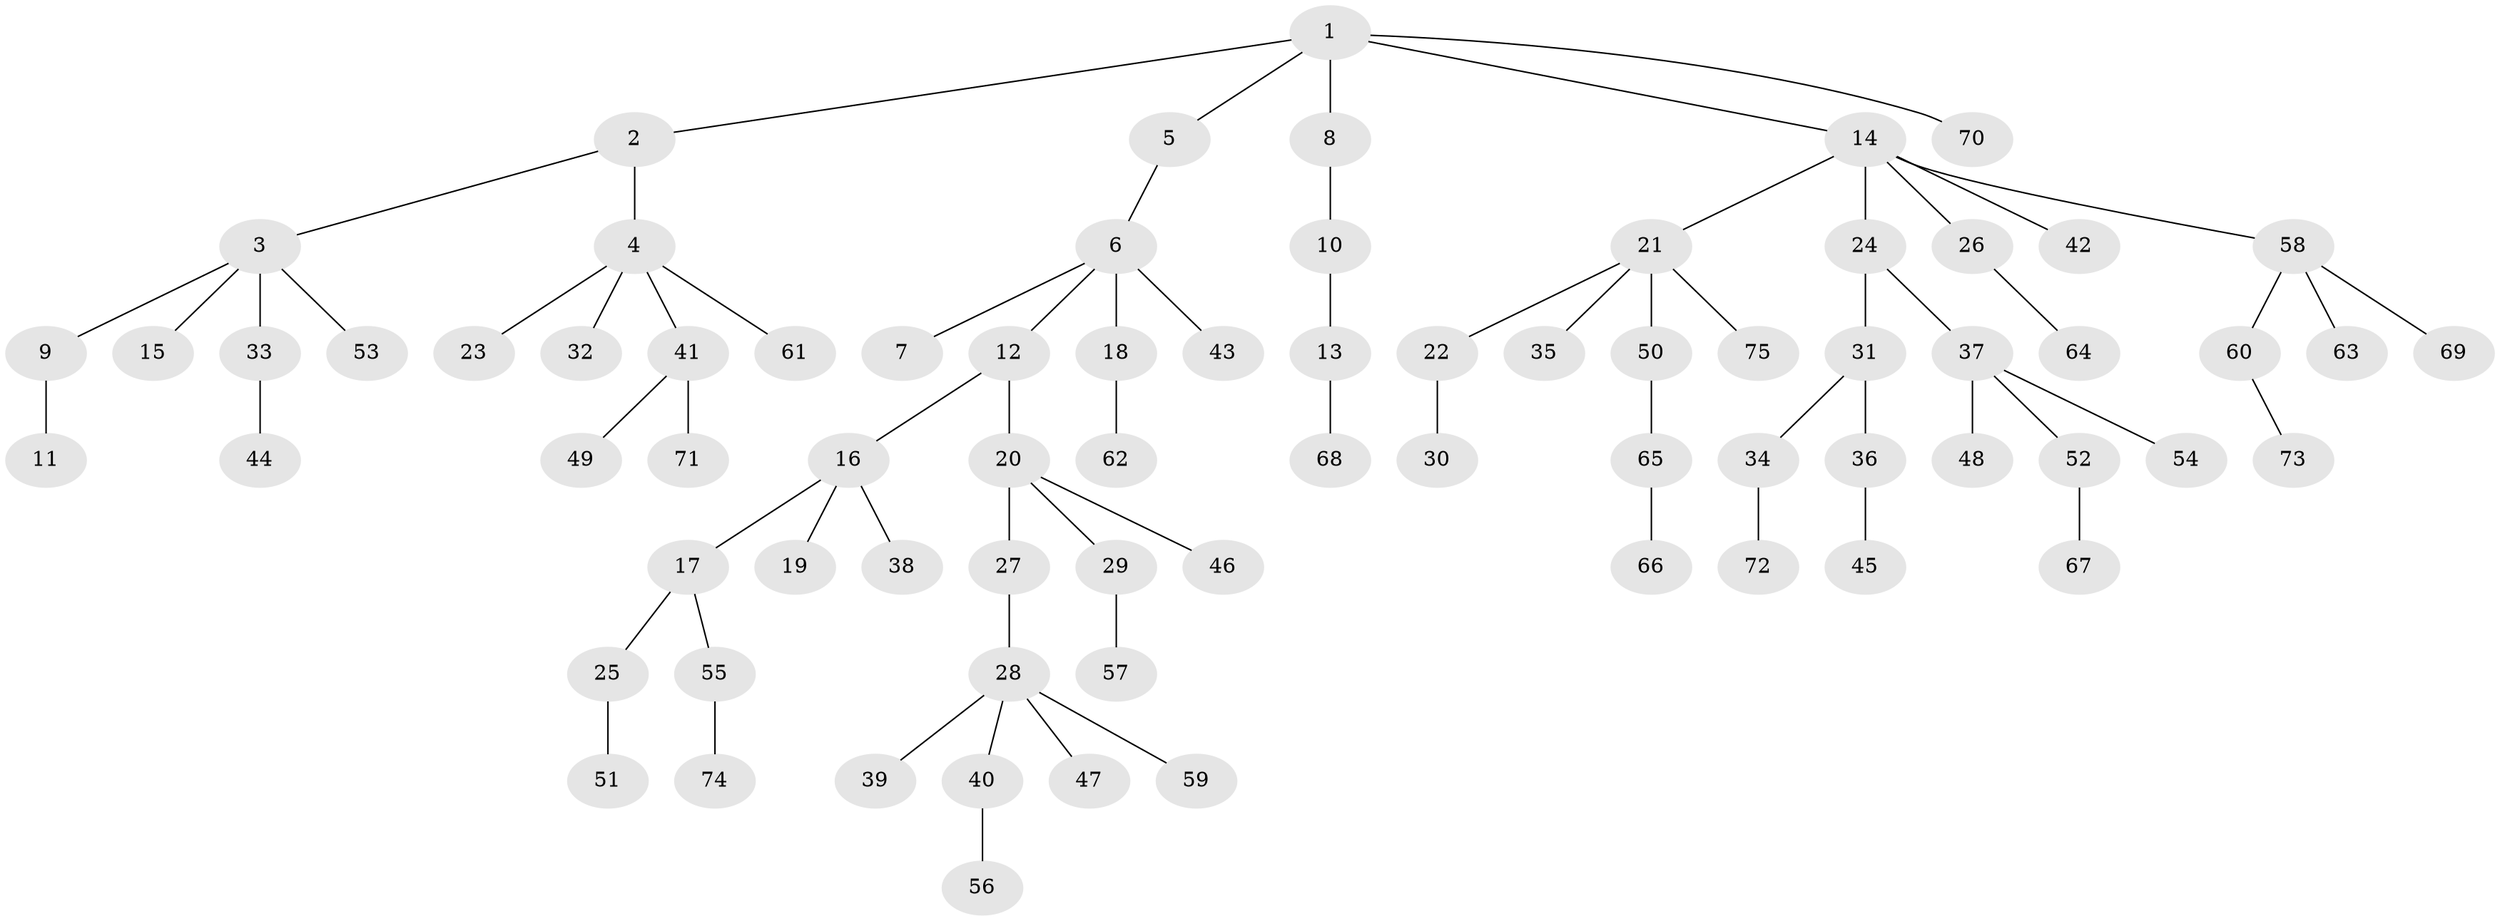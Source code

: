 // coarse degree distribution, {4: 0.08695652173913043, 3: 0.17391304347826086, 1: 0.43478260869565216, 2: 0.30434782608695654}
// Generated by graph-tools (version 1.1) at 2025/51/03/04/25 22:51:46]
// undirected, 75 vertices, 74 edges
graph export_dot {
  node [color=gray90,style=filled];
  1;
  2;
  3;
  4;
  5;
  6;
  7;
  8;
  9;
  10;
  11;
  12;
  13;
  14;
  15;
  16;
  17;
  18;
  19;
  20;
  21;
  22;
  23;
  24;
  25;
  26;
  27;
  28;
  29;
  30;
  31;
  32;
  33;
  34;
  35;
  36;
  37;
  38;
  39;
  40;
  41;
  42;
  43;
  44;
  45;
  46;
  47;
  48;
  49;
  50;
  51;
  52;
  53;
  54;
  55;
  56;
  57;
  58;
  59;
  60;
  61;
  62;
  63;
  64;
  65;
  66;
  67;
  68;
  69;
  70;
  71;
  72;
  73;
  74;
  75;
  1 -- 2;
  1 -- 5;
  1 -- 8;
  1 -- 14;
  1 -- 70;
  2 -- 3;
  2 -- 4;
  3 -- 9;
  3 -- 15;
  3 -- 33;
  3 -- 53;
  4 -- 23;
  4 -- 32;
  4 -- 41;
  4 -- 61;
  5 -- 6;
  6 -- 7;
  6 -- 12;
  6 -- 18;
  6 -- 43;
  8 -- 10;
  9 -- 11;
  10 -- 13;
  12 -- 16;
  12 -- 20;
  13 -- 68;
  14 -- 21;
  14 -- 24;
  14 -- 26;
  14 -- 42;
  14 -- 58;
  16 -- 17;
  16 -- 19;
  16 -- 38;
  17 -- 25;
  17 -- 55;
  18 -- 62;
  20 -- 27;
  20 -- 29;
  20 -- 46;
  21 -- 22;
  21 -- 35;
  21 -- 50;
  21 -- 75;
  22 -- 30;
  24 -- 31;
  24 -- 37;
  25 -- 51;
  26 -- 64;
  27 -- 28;
  28 -- 39;
  28 -- 40;
  28 -- 47;
  28 -- 59;
  29 -- 57;
  31 -- 34;
  31 -- 36;
  33 -- 44;
  34 -- 72;
  36 -- 45;
  37 -- 48;
  37 -- 52;
  37 -- 54;
  40 -- 56;
  41 -- 49;
  41 -- 71;
  50 -- 65;
  52 -- 67;
  55 -- 74;
  58 -- 60;
  58 -- 63;
  58 -- 69;
  60 -- 73;
  65 -- 66;
}
